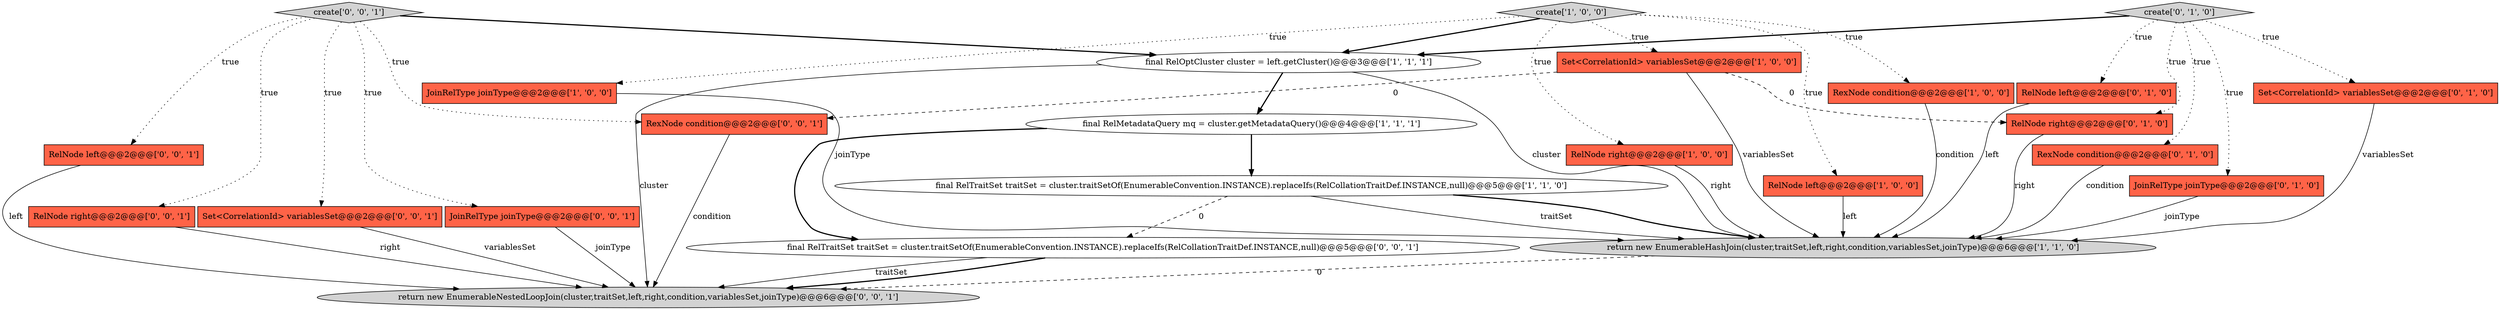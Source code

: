 digraph {
1 [style = filled, label = "JoinRelType joinType@@@2@@@['1', '0', '0']", fillcolor = tomato, shape = box image = "AAA0AAABBB1BBB"];
11 [style = filled, label = "RelNode left@@@2@@@['0', '1', '0']", fillcolor = tomato, shape = box image = "AAA0AAABBB2BBB"];
15 [style = filled, label = "create['0', '1', '0']", fillcolor = lightgray, shape = diamond image = "AAA0AAABBB2BBB"];
14 [style = filled, label = "RelNode right@@@2@@@['0', '1', '0']", fillcolor = tomato, shape = box image = "AAA1AAABBB2BBB"];
17 [style = filled, label = "RelNode left@@@2@@@['0', '0', '1']", fillcolor = tomato, shape = box image = "AAA0AAABBB3BBB"];
8 [style = filled, label = "final RelOptCluster cluster = left.getCluster()@@@3@@@['1', '1', '1']", fillcolor = white, shape = ellipse image = "AAA0AAABBB1BBB"];
12 [style = filled, label = "RexNode condition@@@2@@@['0', '1', '0']", fillcolor = tomato, shape = box image = "AAA0AAABBB2BBB"];
2 [style = filled, label = "RelNode right@@@2@@@['1', '0', '0']", fillcolor = tomato, shape = box image = "AAA0AAABBB1BBB"];
13 [style = filled, label = "JoinRelType joinType@@@2@@@['0', '1', '0']", fillcolor = tomato, shape = box image = "AAA0AAABBB2BBB"];
4 [style = filled, label = "final RelTraitSet traitSet = cluster.traitSetOf(EnumerableConvention.INSTANCE).replaceIfs(RelCollationTraitDef.INSTANCE,null)@@@5@@@['1', '1', '0']", fillcolor = white, shape = ellipse image = "AAA0AAABBB1BBB"];
16 [style = filled, label = "RelNode right@@@2@@@['0', '0', '1']", fillcolor = tomato, shape = box image = "AAA0AAABBB3BBB"];
5 [style = filled, label = "Set<CorrelationId> variablesSet@@@2@@@['1', '0', '0']", fillcolor = tomato, shape = box image = "AAA1AAABBB1BBB"];
20 [style = filled, label = "create['0', '0', '1']", fillcolor = lightgray, shape = diamond image = "AAA0AAABBB3BBB"];
10 [style = filled, label = "Set<CorrelationId> variablesSet@@@2@@@['0', '1', '0']", fillcolor = tomato, shape = box image = "AAA0AAABBB2BBB"];
7 [style = filled, label = "return new EnumerableHashJoin(cluster,traitSet,left,right,condition,variablesSet,joinType)@@@6@@@['1', '1', '0']", fillcolor = lightgray, shape = ellipse image = "AAA0AAABBB1BBB"];
19 [style = filled, label = "Set<CorrelationId> variablesSet@@@2@@@['0', '0', '1']", fillcolor = tomato, shape = box image = "AAA0AAABBB3BBB"];
9 [style = filled, label = "final RelMetadataQuery mq = cluster.getMetadataQuery()@@@4@@@['1', '1', '1']", fillcolor = white, shape = ellipse image = "AAA0AAABBB1BBB"];
0 [style = filled, label = "RelNode left@@@2@@@['1', '0', '0']", fillcolor = tomato, shape = box image = "AAA0AAABBB1BBB"];
3 [style = filled, label = "RexNode condition@@@2@@@['1', '0', '0']", fillcolor = tomato, shape = box image = "AAA0AAABBB1BBB"];
18 [style = filled, label = "final RelTraitSet traitSet = cluster.traitSetOf(EnumerableConvention.INSTANCE).replaceIfs(RelCollationTraitDef.INSTANCE,null)@@@5@@@['0', '0', '1']", fillcolor = white, shape = ellipse image = "AAA0AAABBB3BBB"];
6 [style = filled, label = "create['1', '0', '0']", fillcolor = lightgray, shape = diamond image = "AAA0AAABBB1BBB"];
23 [style = filled, label = "return new EnumerableNestedLoopJoin(cluster,traitSet,left,right,condition,variablesSet,joinType)@@@6@@@['0', '0', '1']", fillcolor = lightgray, shape = ellipse image = "AAA0AAABBB3BBB"];
21 [style = filled, label = "JoinRelType joinType@@@2@@@['0', '0', '1']", fillcolor = tomato, shape = box image = "AAA0AAABBB3BBB"];
22 [style = filled, label = "RexNode condition@@@2@@@['0', '0', '1']", fillcolor = tomato, shape = box image = "AAA0AAABBB3BBB"];
4->18 [style = dashed, label="0"];
5->14 [style = dashed, label="0"];
8->7 [style = solid, label="cluster"];
7->23 [style = dashed, label="0"];
3->7 [style = solid, label="condition"];
18->23 [style = bold, label=""];
13->7 [style = solid, label="joinType"];
5->7 [style = solid, label="variablesSet"];
20->17 [style = dotted, label="true"];
9->4 [style = bold, label=""];
11->7 [style = solid, label="left"];
18->23 [style = solid, label="traitSet"];
6->1 [style = dotted, label="true"];
15->10 [style = dotted, label="true"];
4->7 [style = solid, label="traitSet"];
20->21 [style = dotted, label="true"];
10->7 [style = solid, label="variablesSet"];
15->14 [style = dotted, label="true"];
2->7 [style = solid, label="right"];
1->7 [style = solid, label="joinType"];
20->16 [style = dotted, label="true"];
4->7 [style = bold, label=""];
21->23 [style = solid, label="joinType"];
17->23 [style = solid, label="left"];
15->13 [style = dotted, label="true"];
16->23 [style = solid, label="right"];
0->7 [style = solid, label="left"];
20->8 [style = bold, label=""];
6->2 [style = dotted, label="true"];
9->18 [style = bold, label=""];
12->7 [style = solid, label="condition"];
8->23 [style = solid, label="cluster"];
6->8 [style = bold, label=""];
8->9 [style = bold, label=""];
15->11 [style = dotted, label="true"];
15->12 [style = dotted, label="true"];
20->19 [style = dotted, label="true"];
5->22 [style = dashed, label="0"];
20->22 [style = dotted, label="true"];
22->23 [style = solid, label="condition"];
6->0 [style = dotted, label="true"];
6->3 [style = dotted, label="true"];
15->8 [style = bold, label=""];
6->5 [style = dotted, label="true"];
14->7 [style = solid, label="right"];
19->23 [style = solid, label="variablesSet"];
}

